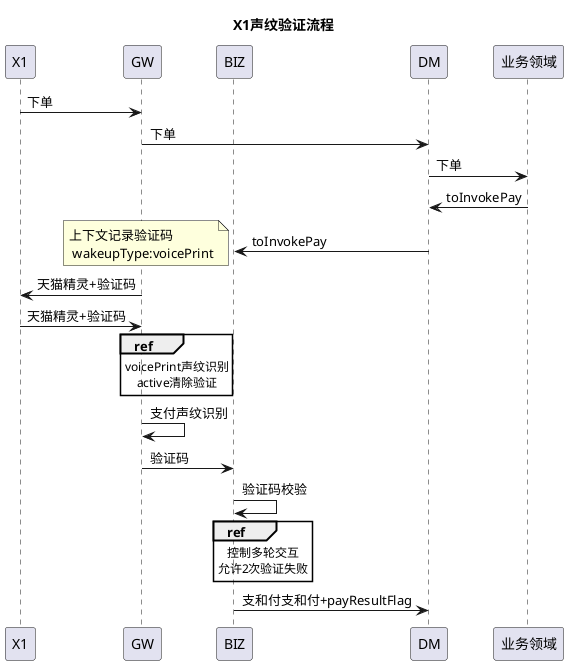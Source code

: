 
@startuml
participant X1 order 1
participant GW order 2
participant BIZ order 10
participant DM order 20
participant "业务领域" as IDE order 30
title : X1声纹验证流程
X1 -> GW:下单
GW -> DM:下单
DM -> IDE:下单
DM <- IDE:toInvokePay
DM -> BIZ:toInvokePay
note left: 上下文记录验证码 \n wakeupType:voicePrint
GW ->X1:天猫精灵+验证码
X1 -> GW:天猫精灵+验证码
ref over GW
   voicePrint声纹识别
   active清除验证
end ref
GW -> GW:支付声纹识别
GW -> BIZ:验证码
BIZ -> BIZ:验证码校验
ref over BIZ
    控制多轮交互
    允许2次验证失败
end ref
BIZ -> DM:支和付支和付+payResultFlag
@enduml


@startuml
participant X1 order 1
participant GW order 2
participant BIZ order 10
participant "验证模型" as Other order 11
participant DM order 20
participant "业务领域" as IDE order 30
title : X1声纹验证流程改造
X1 -> GW:下单
GW -> DM:下单
DM -> IDE:下单
DM <- IDE:toInvokePay
DM -> BIZ:toInvokePay
note left: 上下文记录验证码 \n wakeupType:voicePrint
GW ->X1:天猫精灵+验证码
X1 -> GW:天猫精灵+验证码
GW -> BIZ:验证码
create Other
BIZ -> Other : 验证码
BIZ <- Other : 是否是验证意图
BIZ -> BIZ:验证码校验 + 支付声纹识别
ref over BIZ
    控制多轮交互
    允许2次跳出
    允许2次验证失败
end ref
BIZ -> DM:支和付支和付+payResultFlag
@enduml


@startuml
participant X1 order 1
participant GW order 2
participant "验证模型" as Other order 21
participant DM order 20
participant "购物领域" as IDE order 30
participant Verify order 31
title : X1声纹验证流程技能化
X1 -> GW:下单
GW -> DM:下单
DM -> IDE:下单
DM <- IDE : sys.action.verify
ref over DM
    无屏 : 购物领域的信息(skillId)
    有屏 : 要回到的技能Id
end ref
DM -> Verify : sys.action.verify + 验证等级
ref over Verify
    用户的验证流程session
end ref
DM <- Verify : 天猫精灵+验证码(ASK_INFO)
GW <- DM : 天猫精灵+验证码
X1 <- GW : 天猫精灵+验证码
X1 -> GW:天猫精灵+验证码
GW -> DM:天猫精灵+验证码

create Other
DM -> Other : 验证码
DM <- Other : 是否是验证意图
ref over DM
    允许2次跳出
end ref
DM -> Verify
ref over Verify
    控制多轮交互
    允许2次验证失败
end ref
DM <- Verify : sys.action.verify + payResultFlag
DM -> IDE : sys.action.verify + payResultFlag
DM <- IDE : reply
X1 <- DM : reply
@enduml






@startuml
title : 图兰朵购物流程
==声纹==
图兰朵 -> GW: 1 我要买牛奶
GW -> DM: 2 query
DM <--> 购物领域
GW <-- DM: 3.1 ask_info+reply:蒙牛 伊利 买第几个？
note left: 导航页 + 搜索列表页的元数据
GW -> APPServer: 3.2 裁剪中心
note left: 输入参数是什么？
GW <-- APPServer: URI
图兰朵 <-- GW: 4 reply 买第几个？
note left: 图兰朵列表页 \n导航页
图兰朵 -> GW: 5 selectList 第二个
GW -> DM: 6 selectList 第二个
DM -> DM: 7.1 模糊匹配
DM -> DM: 7.2 匹配失败跳出
GW <-- DM: index:2
图兰朵 <-- DM: index:2
图兰朵 -> APPServer: 8 模拟点击 index:2  拉取详情
图兰朵 <-- APPServer: 8.1 展示订单详情 请确认后下单？
note left: 页面详情页 \n 1 端上怎么播放语音？ \n 2 怎么打开麦克风？
图兰朵 -> GW:9.1 下单 selectList
GW <-> DM:9.2  下单 selectList
图兰朵 <-- GW:9.3 下单
图兰朵 -> APPServer: 9.4 下单
note left:模拟点击
购物领域 <- APPServer: 9.5 下单 index:2
购物领域 --> APPServer: 10 生成订单 二维码
GW <- APPServer: 11 进入支付流程
GW --> APPServer: 12 声纹码（显示）
图兰朵 <- GW: 13 "天猫精灵 1234"
图兰朵 --> GW: 14 "天猫精灵 1234" + 对应的意图
note right:"天猫精灵"查找声纹 \n "验证码"进行对比
GW -> DM: 15 query:支和付支和付+通过验证

== 扫码 ==
APPServer -> 购物领域:1 查询二维码
APPServer -> 购物领域:2 轮训结果
图兰朵 <-- APPServer: 3 支付t通知

@enduml


@startuml
title : 图兰朵声纹购 调用流程图（端上控制）
图兰朵 ->
note left:支付的页面
图兰朵 -> GW:1 调用网关进入支付流程
GW -> GW: VPPAY
note right:支付流程标识
图兰朵 <-- GW: 1.1 声纹code
图兰朵 -> GW: 2 拉取tts播报
图兰朵 -> 图兰朵:2.1 开麦
图兰朵 -> GW: uploadSpeech "天猫精灵 1234"
图兰朵 ->  GW: 3 textRcognize(voiceprint) "天猫精灵 1234"
GW -> GW: 3.1 code验证
GW -> GW: 3.2 声纹验证
GW -> IDE: 验证通过
GW -> GW: 3.3 一次验证失败
note right: 一次验证失败
图兰朵 <-- GW: 3.4 验证失败 重试"天猫精灵 1234" 云端开麦
图兰朵 -> GW: 4.1 uploadSpeech "天猫精灵 1234"
图兰朵 -> GW: 4.2 textRecoginze(voiceprint) "天猫精灵 1234"
GW -> GW: 4.3 code验证
GW -> GW: 4.4 声纹验证
GW -> IDE: 验证结果
note right:\n/**验证通过并进行支付*/success,\n/**退出声纹支付*/exit,\n/**陌生人*/fail_stranger,\n/**无支付权限*/fail_noright,\n/**支付验证失败*/fail_verify,\n/**账号未创建成员*/fail_nomember
图兰朵 <-- GW: 4.5 reply

@enduml


@startuml
title : 图兰朵声纹购 调用流程图（appServer触发）
图兰朵 ->
GW <- APPServer: 1 调用网关进入支付流程
GW --> APPServer: 1.1 "天猫精灵 1234"
图兰朵 <- GW:1.2 "跟着我说 天猫精灵 1234"
图兰朵 <- APPServer:1.3 默认展示 "天猫精灵 1234"
图兰朵 -> GW:2 "天猫精灵 1234"
note left: payload \n{domainKey,\ndomainDirectType}
note right:领域直达,购物完成
...超时关麦 ...
图兰朵 -> APPServer:
图兰朵 -> APPServer: 3
GW -> DM: 2 query
DM <--> 购物领域
GW <-- DM: 3.1 ask_info+reply:蒙牛 伊利 买第几个？
note left: 导航页 + 搜索列表页的元数据
GW -> APPServer: 3.2 裁剪中心
note left: 输入参数是什么？
GW <-- APPServer: URI
图兰朵 <-- GW: 4 reply 买第几个？
note left: 图兰朵列表页 \n导航页
图兰朵 -> GW: 5 selectList 第二

@enduml



@startuml
title : 图兰朵 声纹购流程图
(*)  --> "声纹支付"
(*)  --> "扫码支付"

--> " "
--> [neiron]" "
If "是否超过1次失败" then
--> [Yes] "异步上传到"
--> "run command"
else
--> "run command"
Endif
-->(*)


@enduml


